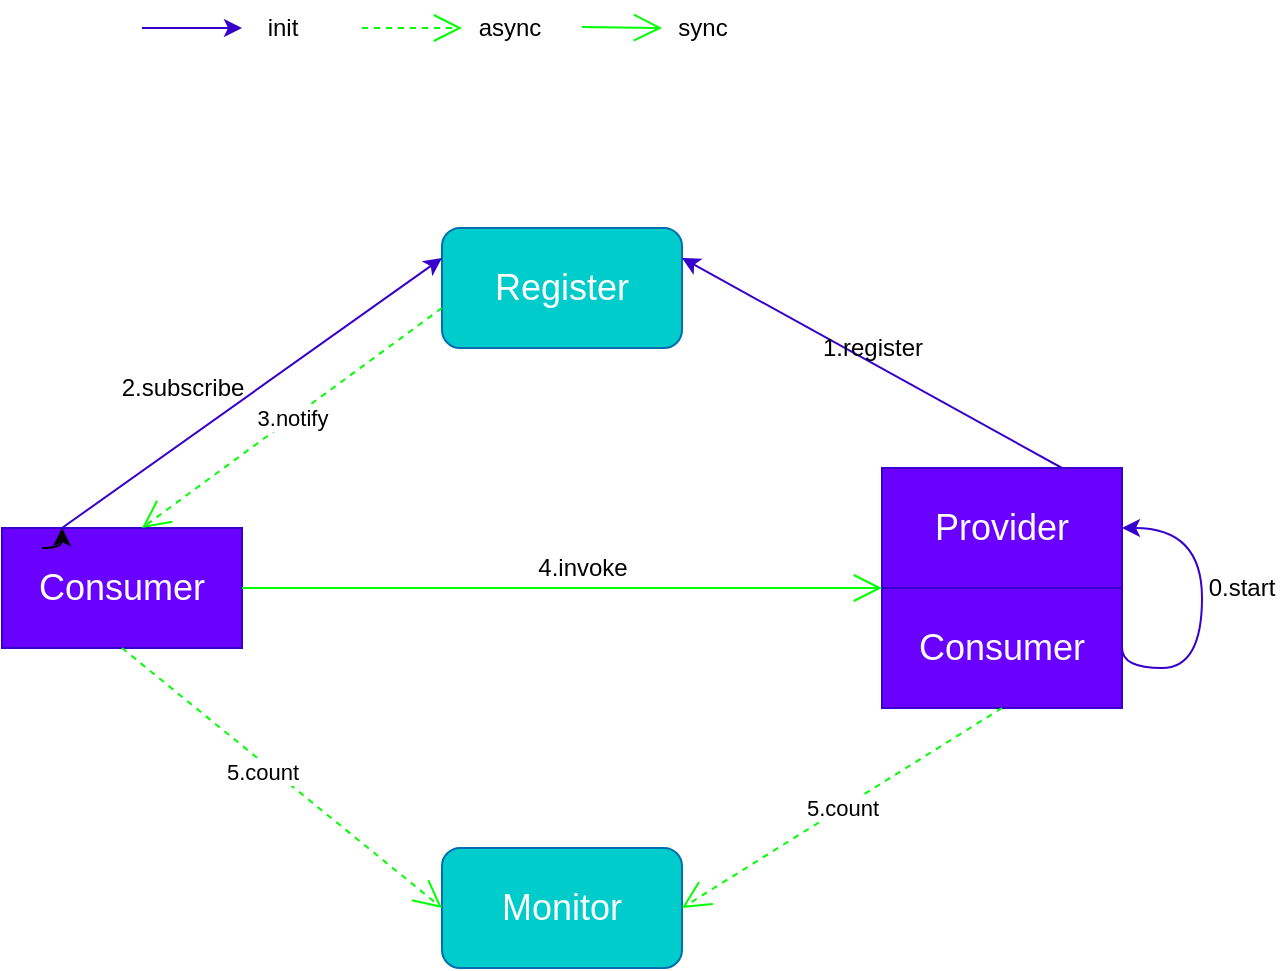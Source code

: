 <mxfile version="15.2.7" type="device"><diagram id="_nFcUZF9R2cf67OcdH0t" name="第 1 页"><mxGraphModel dx="1422" dy="822" grid="1" gridSize="10" guides="1" tooltips="1" connect="1" arrows="1" fold="1" page="1" pageScale="1" pageWidth="827" pageHeight="1169" math="0" shadow="0"><root><mxCell id="0"/><mxCell id="1" parent="0"/><mxCell id="j08pk9mpaJ30DgN0QfWj-1" value="&lt;font style=&quot;font-size: 18px&quot;&gt;Consumer&lt;/font&gt;" style="rounded=0;whiteSpace=wrap;html=1;fillColor=#6a00ff;strokeColor=#3700CC;fontColor=#ffffff;" vertex="1" parent="1"><mxGeometry x="160" y="270" width="120" height="60" as="geometry"/></mxCell><mxCell id="j08pk9mpaJ30DgN0QfWj-2" value="&lt;font style=&quot;font-size: 18px&quot;&gt;Provider&lt;/font&gt;" style="rounded=0;whiteSpace=wrap;html=1;fillColor=#6a00ff;strokeColor=#3700CC;fontColor=#ffffff;" vertex="1" parent="1"><mxGeometry x="600" y="240" width="120" height="60" as="geometry"/></mxCell><mxCell id="j08pk9mpaJ30DgN0QfWj-6" style="orthogonalLoop=1;jettySize=auto;html=1;exitX=1;exitY=0.5;exitDx=0;exitDy=0;entryX=1;entryY=0.5;entryDx=0;entryDy=0;edgeStyle=orthogonalEdgeStyle;curved=1;strokeColor=#3700CC;fillColor=#6a00ff;sketch=0;shadow=0;" edge="1" parent="1" source="j08pk9mpaJ30DgN0QfWj-3" target="j08pk9mpaJ30DgN0QfWj-2"><mxGeometry relative="1" as="geometry"><Array as="points"><mxPoint x="760" y="340"/><mxPoint x="760" y="270"/></Array></mxGeometry></mxCell><mxCell id="j08pk9mpaJ30DgN0QfWj-3" value="&lt;font style=&quot;font-size: 18px&quot;&gt;Consumer&lt;/font&gt;" style="rounded=0;whiteSpace=wrap;html=1;fillColor=#6a00ff;strokeColor=#3700CC;fontColor=#ffffff;" vertex="1" parent="1"><mxGeometry x="600" y="300" width="120" height="60" as="geometry"/></mxCell><mxCell id="j08pk9mpaJ30DgN0QfWj-4" value="&lt;font style=&quot;font-size: 18px&quot;&gt;Monitor&lt;/font&gt;" style="rounded=1;whiteSpace=wrap;html=1;fillColor=#00CCCC;strokeColor=#006EAF;fontColor=#ffffff;" vertex="1" parent="1"><mxGeometry x="380" y="430" width="120" height="60" as="geometry"/></mxCell><mxCell id="j08pk9mpaJ30DgN0QfWj-5" value="&lt;font style=&quot;font-size: 18px&quot;&gt;Register&lt;/font&gt;" style="rounded=1;whiteSpace=wrap;html=1;fillColor=#00CCCC;strokeColor=#006EAF;fontColor=#ffffff;" vertex="1" parent="1"><mxGeometry x="380" y="120" width="120" height="60" as="geometry"/></mxCell><mxCell id="j08pk9mpaJ30DgN0QfWj-8" value="0.start" style="text;html=1;strokeColor=none;fillColor=none;align=center;verticalAlign=middle;whiteSpace=wrap;rounded=0;" vertex="1" parent="1"><mxGeometry x="760" y="290" width="40" height="20" as="geometry"/></mxCell><mxCell id="j08pk9mpaJ30DgN0QfWj-9" value="" style="endArrow=classic;html=1;shadow=0;strokeColor=#3700CC;entryX=1;entryY=0.25;entryDx=0;entryDy=0;exitX=0.75;exitY=0;exitDx=0;exitDy=0;fillColor=#6a00ff;" edge="1" parent="1" source="j08pk9mpaJ30DgN0QfWj-2" target="j08pk9mpaJ30DgN0QfWj-5"><mxGeometry width="50" height="50" relative="1" as="geometry"><mxPoint x="590" y="430" as="sourcePoint"/><mxPoint x="640" y="380" as="targetPoint"/></mxGeometry></mxCell><mxCell id="j08pk9mpaJ30DgN0QfWj-10" value="1.register" style="text;html=1;align=center;verticalAlign=middle;resizable=0;points=[];autosize=1;strokeColor=none;fillColor=none;" vertex="1" parent="1"><mxGeometry x="560" y="170" width="70" height="20" as="geometry"/></mxCell><mxCell id="j08pk9mpaJ30DgN0QfWj-11" value="" style="endArrow=classic;html=1;shadow=0;strokeColor=#3700CC;entryX=0;entryY=0.25;entryDx=0;entryDy=0;exitX=0.25;exitY=0;exitDx=0;exitDy=0;fillColor=#6a00ff;" edge="1" parent="1" source="j08pk9mpaJ30DgN0QfWj-1" target="j08pk9mpaJ30DgN0QfWj-5"><mxGeometry width="50" height="50" relative="1" as="geometry"><mxPoint x="210" y="270" as="sourcePoint"/><mxPoint x="260" y="220" as="targetPoint"/></mxGeometry></mxCell><mxCell id="j08pk9mpaJ30DgN0QfWj-12" style="edgeStyle=orthogonalEdgeStyle;curved=1;sketch=0;orthogonalLoop=1;jettySize=auto;html=1;entryX=0.25;entryY=0;entryDx=0;entryDy=0;shadow=0;strokeColor=default;" edge="1" parent="1" target="j08pk9mpaJ30DgN0QfWj-1"><mxGeometry relative="1" as="geometry"><mxPoint x="180" y="280" as="sourcePoint"/></mxGeometry></mxCell><mxCell id="j08pk9mpaJ30DgN0QfWj-13" value="2.subscribe" style="text;html=1;align=center;verticalAlign=middle;resizable=0;points=[];autosize=1;strokeColor=none;fillColor=none;" vertex="1" parent="1"><mxGeometry x="210" y="190" width="80" height="20" as="geometry"/></mxCell><mxCell id="j08pk9mpaJ30DgN0QfWj-15" value="3.notify" style="endArrow=open;endSize=12;dashed=1;html=1;shadow=0;strokeColor=#00FF00;fillColor=#008a00;" edge="1" parent="1"><mxGeometry width="160" relative="1" as="geometry"><mxPoint x="380" y="160" as="sourcePoint"/><mxPoint x="230" y="270" as="targetPoint"/><Array as="points"/></mxGeometry></mxCell><mxCell id="j08pk9mpaJ30DgN0QfWj-18" value="" style="endArrow=open;endFill=1;endSize=12;html=1;shadow=0;strokeColor=#00FF00;entryX=0;entryY=1;entryDx=0;entryDy=0;" edge="1" parent="1" target="j08pk9mpaJ30DgN0QfWj-2"><mxGeometry width="160" relative="1" as="geometry"><mxPoint x="280" y="300" as="sourcePoint"/><mxPoint x="440" y="300" as="targetPoint"/></mxGeometry></mxCell><mxCell id="j08pk9mpaJ30DgN0QfWj-19" value="4.invoke" style="text;html=1;align=center;verticalAlign=middle;resizable=0;points=[];autosize=1;strokeColor=none;fillColor=none;" vertex="1" parent="1"><mxGeometry x="420" y="280" width="60" height="20" as="geometry"/></mxCell><mxCell id="j08pk9mpaJ30DgN0QfWj-20" value="5.count" style="endArrow=open;endSize=12;dashed=1;html=1;shadow=0;strokeColor=#00FF00;exitX=0.5;exitY=1;exitDx=0;exitDy=0;entryX=0;entryY=0.5;entryDx=0;entryDy=0;" edge="1" parent="1" source="j08pk9mpaJ30DgN0QfWj-1" target="j08pk9mpaJ30DgN0QfWj-4"><mxGeometry x="-0.09" y="-4" width="160" relative="1" as="geometry"><mxPoint x="250" y="410" as="sourcePoint"/><mxPoint x="410" y="410" as="targetPoint"/><Array as="points"/><mxPoint as="offset"/></mxGeometry></mxCell><mxCell id="j08pk9mpaJ30DgN0QfWj-21" value="5.count" style="endArrow=open;endSize=12;dashed=1;html=1;shadow=0;strokeColor=#00FF00;exitX=0.5;exitY=1;exitDx=0;exitDy=0;entryX=1;entryY=0.5;entryDx=0;entryDy=0;" edge="1" parent="1" source="j08pk9mpaJ30DgN0QfWj-3" target="j08pk9mpaJ30DgN0QfWj-4"><mxGeometry width="160" relative="1" as="geometry"><mxPoint x="530" y="410" as="sourcePoint"/><mxPoint x="690" y="410" as="targetPoint"/></mxGeometry></mxCell><mxCell id="j08pk9mpaJ30DgN0QfWj-23" value="" style="endArrow=classic;html=1;shadow=0;strokeColor=#3700CC;entryX=0;entryY=0.25;entryDx=0;entryDy=0;fillColor=#6a00ff;" edge="1" parent="1"><mxGeometry width="50" height="50" relative="1" as="geometry"><mxPoint x="230" y="20" as="sourcePoint"/><mxPoint x="280" y="20" as="targetPoint"/></mxGeometry></mxCell><mxCell id="j08pk9mpaJ30DgN0QfWj-24" value="init" style="text;html=1;align=center;verticalAlign=middle;resizable=0;points=[];autosize=1;strokeColor=none;fillColor=none;" vertex="1" parent="1"><mxGeometry x="285" y="10" width="30" height="20" as="geometry"/></mxCell><mxCell id="j08pk9mpaJ30DgN0QfWj-26" value="" style="endArrow=open;endSize=12;dashed=1;html=1;shadow=0;strokeColor=#00FF00;fillColor=#008a00;" edge="1" parent="1"><mxGeometry x="-1" y="-10" width="160" relative="1" as="geometry"><mxPoint x="340" y="20" as="sourcePoint"/><mxPoint x="390" y="20" as="targetPoint"/><Array as="points"/><mxPoint x="-10" y="-10" as="offset"/></mxGeometry></mxCell><mxCell id="j08pk9mpaJ30DgN0QfWj-27" value="async" style="text;html=1;strokeColor=none;fillColor=none;align=center;verticalAlign=middle;whiteSpace=wrap;rounded=0;" vertex="1" parent="1"><mxGeometry x="394" y="10" width="40" height="20" as="geometry"/></mxCell><mxCell id="j08pk9mpaJ30DgN0QfWj-28" value="" style="endArrow=open;endFill=1;endSize=12;html=1;shadow=0;strokeColor=#00FF00;" edge="1" parent="1"><mxGeometry width="160" relative="1" as="geometry"><mxPoint x="450" y="19.5" as="sourcePoint"/><mxPoint x="490" y="20" as="targetPoint"/></mxGeometry></mxCell><mxCell id="j08pk9mpaJ30DgN0QfWj-29" value="sync" style="text;html=1;align=center;verticalAlign=middle;resizable=0;points=[];autosize=1;strokeColor=none;fillColor=none;" vertex="1" parent="1"><mxGeometry x="490" y="10" width="40" height="20" as="geometry"/></mxCell></root></mxGraphModel></diagram></mxfile>